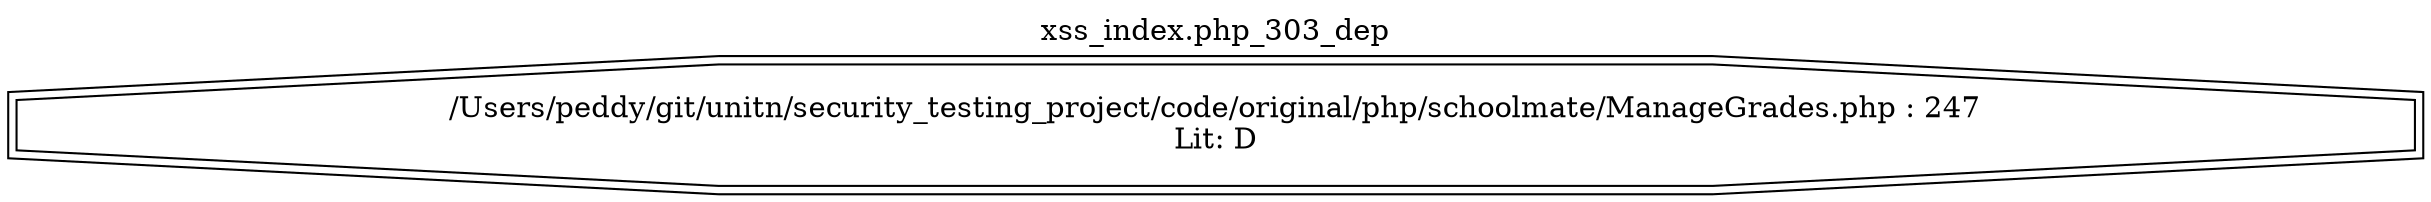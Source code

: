 digraph cfg {
  label="xss_index.php_303_dep";
  labelloc=t;
  n1 [shape=doubleoctagon, label="/Users/peddy/git/unitn/security_testing_project/code/original/php/schoolmate/ManageGrades.php : 247\nLit: D\n"];
}
